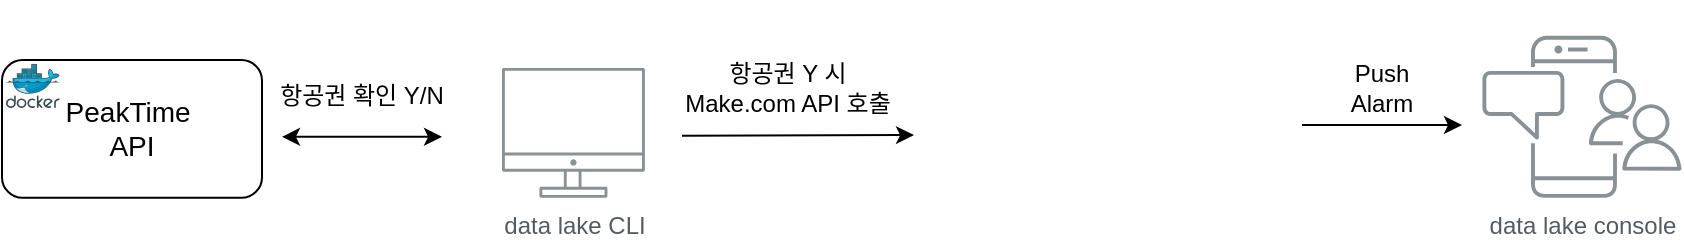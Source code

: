 <mxfile version="24.8.0">
  <diagram id="Ht1M8jgEwFfnCIfOTk4-" name="Page-1">
    <mxGraphModel dx="1364" dy="793" grid="1" gridSize="10" guides="1" tooltips="1" connect="1" arrows="1" fold="1" page="1" pageScale="1" pageWidth="1169" pageHeight="827" math="0" shadow="0">
      <root>
        <mxCell id="0" />
        <mxCell id="1" parent="0" />
        <mxCell id="UEzPUAAOIrF-is8g5C7q-109" value="data lake CLI" style="outlineConnect=0;gradientColor=none;fontColor=#545B64;strokeColor=none;fillColor=#879196;dashed=0;verticalLabelPosition=bottom;verticalAlign=top;align=center;html=1;fontSize=12;fontStyle=0;aspect=fixed;shape=mxgraph.aws4.illustration_desktop;pointerEvents=1;labelBackgroundColor=#ffffff;" parent="1" vertex="1">
          <mxGeometry x="380" y="123.93" width="71.43" height="65" as="geometry" />
        </mxCell>
        <mxCell id="UEzPUAAOIrF-is8g5C7q-110" value="data lake console" style="outlineConnect=0;gradientColor=none;fontColor=#545B64;strokeColor=none;fillColor=#879196;dashed=0;verticalLabelPosition=bottom;verticalAlign=top;align=center;html=1;fontSize=12;fontStyle=0;aspect=fixed;shape=mxgraph.aws4.illustration_notification;pointerEvents=1;labelBackgroundColor=#ffffff;" parent="1" vertex="1">
          <mxGeometry x="870" y="107.93" width="100" height="81" as="geometry" />
        </mxCell>
        <mxCell id="P8Rd0Dlp88EgHuviOkhW-2" value="&lt;font style=&quot;font-size: 14px;&quot;&gt;PeakTime&amp;nbsp;&lt;/font&gt;&lt;div style=&quot;font-size: 14px;&quot;&gt;&lt;font style=&quot;font-size: 14px;&quot;&gt;API&lt;/font&gt;&lt;/div&gt;" style="rounded=1;whiteSpace=wrap;html=1;" parent="1" vertex="1">
          <mxGeometry x="130" y="120" width="130" height="68.93" as="geometry" />
        </mxCell>
        <mxCell id="P8Rd0Dlp88EgHuviOkhW-3" value="" style="shape=image;verticalLabelPosition=bottom;labelBackgroundColor=default;verticalAlign=top;aspect=fixed;imageAspect=0;image=https://cdn.freelogovectors.net/wp-content/uploads/2023/11/make-logo-freelogovectors.net_.png;" parent="1" vertex="1">
          <mxGeometry x="590" y="90" width="190" height="116.85" as="geometry" />
        </mxCell>
        <mxCell id="P8Rd0Dlp88EgHuviOkhW-5" value="" style="endArrow=classic;startArrow=classic;html=1;rounded=0;" parent="1" edge="1">
          <mxGeometry width="50" height="50" relative="1" as="geometry">
            <mxPoint x="270" y="158.43" as="sourcePoint" />
            <mxPoint x="350" y="158.43" as="targetPoint" />
          </mxGeometry>
        </mxCell>
        <mxCell id="P8Rd0Dlp88EgHuviOkhW-6" value="항공권 확인 Y/N" style="text;html=1;align=center;verticalAlign=middle;whiteSpace=wrap;rounded=0;" parent="1" vertex="1">
          <mxGeometry x="260" y="112.5" width="100" height="50" as="geometry" />
        </mxCell>
        <mxCell id="P8Rd0Dlp88EgHuviOkhW-8" value="" style="endArrow=classic;html=1;rounded=0;entryX=-0.021;entryY=0.578;entryDx=0;entryDy=0;entryPerimeter=0;" parent="1" target="P8Rd0Dlp88EgHuviOkhW-3" edge="1">
          <mxGeometry width="50" height="50" relative="1" as="geometry">
            <mxPoint x="470" y="157.93" as="sourcePoint" />
            <mxPoint x="520" y="107.93" as="targetPoint" />
          </mxGeometry>
        </mxCell>
        <mxCell id="P8Rd0Dlp88EgHuviOkhW-9" value="항공권 Y 시&lt;div&gt;Make.com API 호출&lt;/div&gt;" style="text;html=1;align=center;verticalAlign=middle;whiteSpace=wrap;rounded=0;" parent="1" vertex="1">
          <mxGeometry x="463" y="118.5" width="120" height="30" as="geometry" />
        </mxCell>
        <mxCell id="P8Rd0Dlp88EgHuviOkhW-10" value="" style="endArrow=classic;html=1;rounded=0;" parent="1" edge="1">
          <mxGeometry width="50" height="50" relative="1" as="geometry">
            <mxPoint x="780" y="152.5" as="sourcePoint" />
            <mxPoint x="860" y="152.5" as="targetPoint" />
          </mxGeometry>
        </mxCell>
        <mxCell id="P8Rd0Dlp88EgHuviOkhW-11" value="Push&lt;div&gt;Alarm&lt;/div&gt;" style="text;html=1;align=center;verticalAlign=middle;whiteSpace=wrap;rounded=0;" parent="1" vertex="1">
          <mxGeometry x="760" y="118.5" width="120" height="30" as="geometry" />
        </mxCell>
        <mxCell id="SLFU0mOAqpDQCZccVXX6-1" value="" style="image;sketch=0;aspect=fixed;html=1;points=[];align=center;fontSize=12;image=img/lib/mscae/Docker.svg;" vertex="1" parent="1">
          <mxGeometry x="132" y="121.93" width="26.91" height="22.07" as="geometry" />
        </mxCell>
      </root>
    </mxGraphModel>
  </diagram>
</mxfile>
